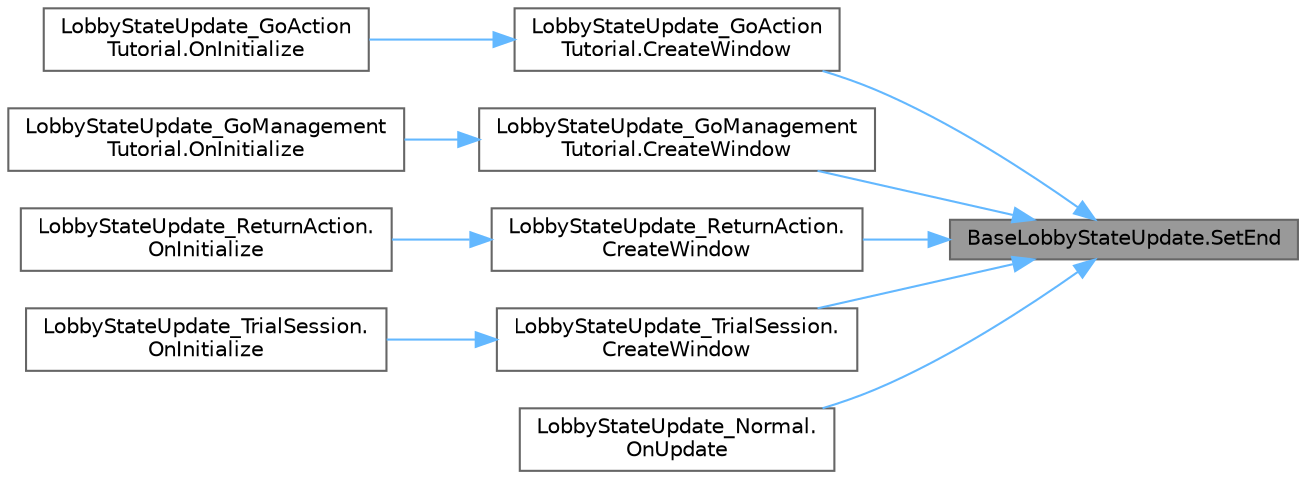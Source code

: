 digraph "BaseLobbyStateUpdate.SetEnd"
{
 // LATEX_PDF_SIZE
  bgcolor="transparent";
  edge [fontname=Helvetica,fontsize=10,labelfontname=Helvetica,labelfontsize=10];
  node [fontname=Helvetica,fontsize=10,shape=box,height=0.2,width=0.4];
  rankdir="RL";
  Node1 [id="Node000001",label="BaseLobbyStateUpdate.SetEnd",height=0.2,width=0.4,color="gray40", fillcolor="grey60", style="filled", fontcolor="black",tooltip="ステート処理を終了する"];
  Node1 -> Node2 [id="edge1_Node000001_Node000002",dir="back",color="steelblue1",style="solid",tooltip=" "];
  Node2 [id="Node000002",label="LobbyStateUpdate_GoAction\lTutorial.CreateWindow",height=0.2,width=0.4,color="grey40", fillcolor="white", style="filled",URL="$class_lobby_state_update___go_action_tutorial.html#aa7ca08c6779c21bbb91ce8e44db1ad73",tooltip=" "];
  Node2 -> Node3 [id="edge2_Node000002_Node000003",dir="back",color="steelblue1",style="solid",tooltip=" "];
  Node3 [id="Node000003",label="LobbyStateUpdate_GoAction\lTutorial.OnInitialize",height=0.2,width=0.4,color="grey40", fillcolor="white", style="filled",URL="$class_lobby_state_update___go_action_tutorial.html#a8e50f4cf1b414fcbf28adbe09bad9361",tooltip="初期処理"];
  Node1 -> Node4 [id="edge3_Node000001_Node000004",dir="back",color="steelblue1",style="solid",tooltip=" "];
  Node4 [id="Node000004",label="LobbyStateUpdate_GoManagement\lTutorial.CreateWindow",height=0.2,width=0.4,color="grey40", fillcolor="white", style="filled",URL="$class_lobby_state_update___go_management_tutorial.html#a22f0975eab2592b6e590c680c0a9685b",tooltip=" "];
  Node4 -> Node5 [id="edge4_Node000004_Node000005",dir="back",color="steelblue1",style="solid",tooltip=" "];
  Node5 [id="Node000005",label="LobbyStateUpdate_GoManagement\lTutorial.OnInitialize",height=0.2,width=0.4,color="grey40", fillcolor="white", style="filled",URL="$class_lobby_state_update___go_management_tutorial.html#a562fbe50307873a6643b36d274f8d92d",tooltip="初期処理"];
  Node1 -> Node6 [id="edge5_Node000001_Node000006",dir="back",color="steelblue1",style="solid",tooltip=" "];
  Node6 [id="Node000006",label="LobbyStateUpdate_ReturnAction.\lCreateWindow",height=0.2,width=0.4,color="grey40", fillcolor="white", style="filled",URL="$class_lobby_state_update___return_action.html#ad0e9f5ba2495eda77153e0449a699213",tooltip=" "];
  Node6 -> Node7 [id="edge6_Node000006_Node000007",dir="back",color="steelblue1",style="solid",tooltip=" "];
  Node7 [id="Node000007",label="LobbyStateUpdate_ReturnAction.\lOnInitialize",height=0.2,width=0.4,color="grey40", fillcolor="white", style="filled",URL="$class_lobby_state_update___return_action.html#ac790a3db8e0b1260e2faf6d6af11376a",tooltip="初期処理"];
  Node1 -> Node8 [id="edge7_Node000001_Node000008",dir="back",color="steelblue1",style="solid",tooltip=" "];
  Node8 [id="Node000008",label="LobbyStateUpdate_TrialSession.\lCreateWindow",height=0.2,width=0.4,color="grey40", fillcolor="white", style="filled",URL="$class_lobby_state_update___trial_session.html#a60ef72b229b6ea7f2ba25595d924060e",tooltip=" "];
  Node8 -> Node9 [id="edge8_Node000008_Node000009",dir="back",color="steelblue1",style="solid",tooltip=" "];
  Node9 [id="Node000009",label="LobbyStateUpdate_TrialSession.\lOnInitialize",height=0.2,width=0.4,color="grey40", fillcolor="white", style="filled",URL="$class_lobby_state_update___trial_session.html#a9aeb2c2f61c4f4eb9e042f378e8419f1",tooltip="初期処理"];
  Node1 -> Node10 [id="edge9_Node000001_Node000010",dir="back",color="steelblue1",style="solid",tooltip=" "];
  Node10 [id="Node000010",label="LobbyStateUpdate_Normal.\lOnUpdate",height=0.2,width=0.4,color="grey40", fillcolor="white", style="filled",URL="$class_lobby_state_update___normal.html#a61dbe1a5e56de0265845c8053894890b",tooltip="実行処理"];
}
